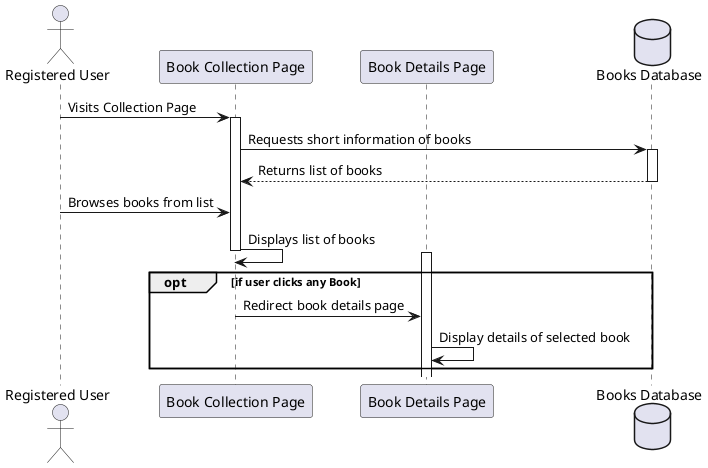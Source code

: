 @startuml
actor "Registered User" as User
participant "Book Collection Page" as Page
participant "Book Details Page" as Details
database "Books Database" as DB

User -> Page: Visits Collection Page
activate Page

Page -> DB: Requests short information of books
activate DB
DB --> Page: Returns list of books
deactivate DB
User -> Page: Browses books from list
Page -> Page: Displays list of books
opt if user clicks any Book
    activate Details
    deactivate Page
    Page -> Details:Redirect book details page
    Details -> Details:Display details of selected book
end
@enduml
